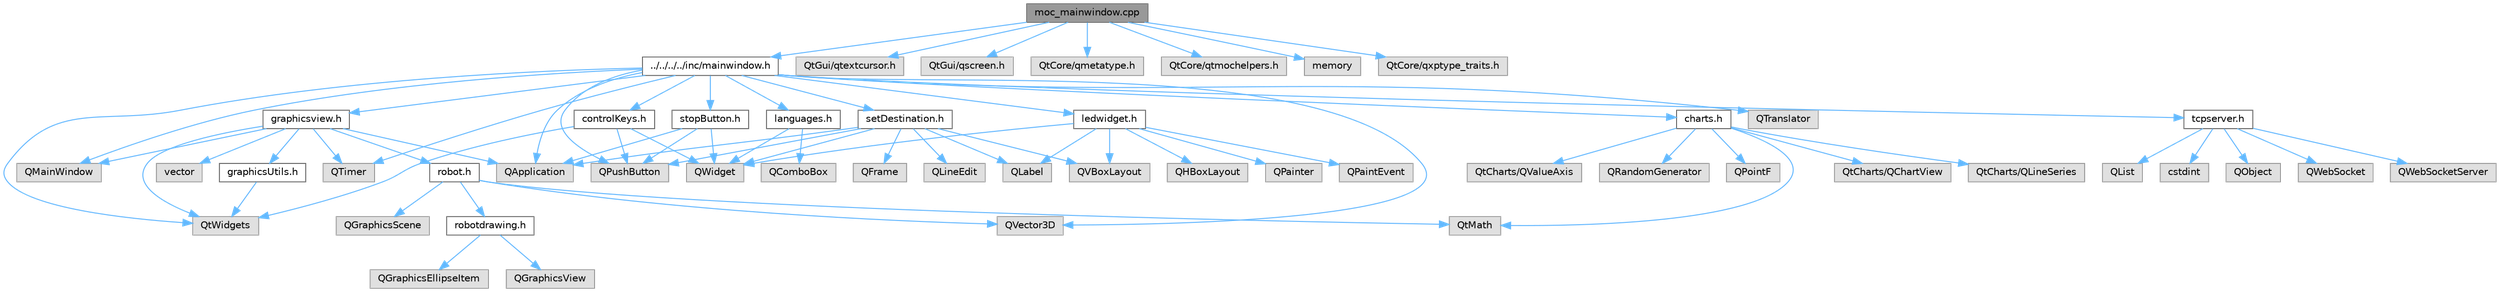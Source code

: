 digraph "moc_mainwindow.cpp"
{
 // LATEX_PDF_SIZE
  bgcolor="transparent";
  edge [fontname=Helvetica,fontsize=10,labelfontname=Helvetica,labelfontsize=10];
  node [fontname=Helvetica,fontsize=10,shape=box,height=0.2,width=0.4];
  Node1 [id="Node000001",label="moc_mainwindow.cpp",height=0.2,width=0.4,color="gray40", fillcolor="grey60", style="filled", fontcolor="black",tooltip=" "];
  Node1 -> Node2 [id="edge1_Node000001_Node000002",color="steelblue1",style="solid",tooltip=" "];
  Node2 [id="Node000002",label="../../../../inc/mainwindow.h",height=0.2,width=0.4,color="grey40", fillcolor="white", style="filled",URL="$mainwindow_8h.html",tooltip="Main window class - backbone of the application."];
  Node2 -> Node3 [id="edge2_Node000002_Node000003",color="steelblue1",style="solid",tooltip=" "];
  Node3 [id="Node000003",label="QtWidgets",height=0.2,width=0.4,color="grey60", fillcolor="#E0E0E0", style="filled",tooltip=" "];
  Node2 -> Node4 [id="edge3_Node000002_Node000004",color="steelblue1",style="solid",tooltip=" "];
  Node4 [id="Node000004",label="QMainWindow",height=0.2,width=0.4,color="grey60", fillcolor="#E0E0E0", style="filled",tooltip=" "];
  Node2 -> Node5 [id="edge4_Node000002_Node000005",color="steelblue1",style="solid",tooltip=" "];
  Node5 [id="Node000005",label="QApplication",height=0.2,width=0.4,color="grey60", fillcolor="#E0E0E0", style="filled",tooltip=" "];
  Node2 -> Node6 [id="edge5_Node000002_Node000006",color="steelblue1",style="solid",tooltip=" "];
  Node6 [id="Node000006",label="QTranslator",height=0.2,width=0.4,color="grey60", fillcolor="#E0E0E0", style="filled",tooltip=" "];
  Node2 -> Node7 [id="edge6_Node000002_Node000007",color="steelblue1",style="solid",tooltip=" "];
  Node7 [id="Node000007",label="QPushButton",height=0.2,width=0.4,color="grey60", fillcolor="#E0E0E0", style="filled",tooltip=" "];
  Node2 -> Node8 [id="edge7_Node000002_Node000008",color="steelblue1",style="solid",tooltip=" "];
  Node8 [id="Node000008",label="QVector3D",height=0.2,width=0.4,color="grey60", fillcolor="#E0E0E0", style="filled",tooltip=" "];
  Node2 -> Node9 [id="edge8_Node000002_Node000009",color="steelblue1",style="solid",tooltip=" "];
  Node9 [id="Node000009",label="QTimer",height=0.2,width=0.4,color="grey60", fillcolor="#E0E0E0", style="filled",tooltip=" "];
  Node2 -> Node10 [id="edge9_Node000002_Node000010",color="steelblue1",style="solid",tooltip=" "];
  Node10 [id="Node000010",label="tcpserver.h",height=0.2,width=0.4,color="grey40", fillcolor="white", style="filled",URL="$tcpserver_8h.html",tooltip="Main WebSocket server for robot communication."];
  Node10 -> Node11 [id="edge10_Node000010_Node000011",color="steelblue1",style="solid",tooltip=" "];
  Node11 [id="Node000011",label="QObject",height=0.2,width=0.4,color="grey60", fillcolor="#E0E0E0", style="filled",tooltip=" "];
  Node10 -> Node12 [id="edge11_Node000010_Node000012",color="steelblue1",style="solid",tooltip=" "];
  Node12 [id="Node000012",label="QWebSocket",height=0.2,width=0.4,color="grey60", fillcolor="#E0E0E0", style="filled",tooltip=" "];
  Node10 -> Node13 [id="edge12_Node000010_Node000013",color="steelblue1",style="solid",tooltip=" "];
  Node13 [id="Node000013",label="QWebSocketServer",height=0.2,width=0.4,color="grey60", fillcolor="#E0E0E0", style="filled",tooltip=" "];
  Node10 -> Node14 [id="edge13_Node000010_Node000014",color="steelblue1",style="solid",tooltip=" "];
  Node14 [id="Node000014",label="QList",height=0.2,width=0.4,color="grey60", fillcolor="#E0E0E0", style="filled",tooltip=" "];
  Node10 -> Node15 [id="edge14_Node000010_Node000015",color="steelblue1",style="solid",tooltip=" "];
  Node15 [id="Node000015",label="cstdint",height=0.2,width=0.4,color="grey60", fillcolor="#E0E0E0", style="filled",tooltip=" "];
  Node2 -> Node16 [id="edge15_Node000002_Node000016",color="steelblue1",style="solid",tooltip=" "];
  Node16 [id="Node000016",label="graphicsview.h",height=0.2,width=0.4,color="grey40", fillcolor="white", style="filled",URL="$graphicsview_8h.html",tooltip="GraphicsView class."];
  Node16 -> Node3 [id="edge16_Node000016_Node000003",color="steelblue1",style="solid",tooltip=" "];
  Node16 -> Node4 [id="edge17_Node000016_Node000004",color="steelblue1",style="solid",tooltip=" "];
  Node16 -> Node5 [id="edge18_Node000016_Node000005",color="steelblue1",style="solid",tooltip=" "];
  Node16 -> Node9 [id="edge19_Node000016_Node000009",color="steelblue1",style="solid",tooltip=" "];
  Node16 -> Node17 [id="edge20_Node000016_Node000017",color="steelblue1",style="solid",tooltip=" "];
  Node17 [id="Node000017",label="vector",height=0.2,width=0.4,color="grey60", fillcolor="#E0E0E0", style="filled",tooltip=" "];
  Node16 -> Node18 [id="edge21_Node000016_Node000018",color="steelblue1",style="solid",tooltip=" "];
  Node18 [id="Node000018",label="robot.h",height=0.2,width=0.4,color="grey40", fillcolor="white", style="filled",URL="$robot_8h.html",tooltip="Main robot class for representing and managing the robot's state and position."];
  Node18 -> Node8 [id="edge22_Node000018_Node000008",color="steelblue1",style="solid",tooltip=" "];
  Node18 -> Node19 [id="edge23_Node000018_Node000019",color="steelblue1",style="solid",tooltip=" "];
  Node19 [id="Node000019",label="QGraphicsScene",height=0.2,width=0.4,color="grey60", fillcolor="#E0E0E0", style="filled",tooltip=" "];
  Node18 -> Node20 [id="edge24_Node000018_Node000020",color="steelblue1",style="solid",tooltip=" "];
  Node20 [id="Node000020",label="QtMath",height=0.2,width=0.4,color="grey60", fillcolor="#E0E0E0", style="filled",tooltip=" "];
  Node18 -> Node21 [id="edge25_Node000018_Node000021",color="steelblue1",style="solid",tooltip=" "];
  Node21 [id="Node000021",label="robotdrawing.h",height=0.2,width=0.4,color="grey40", fillcolor="white", style="filled",URL="$robotdrawing_8h.html",tooltip="Creates robot's graphical representation."];
  Node21 -> Node22 [id="edge26_Node000021_Node000022",color="steelblue1",style="solid",tooltip=" "];
  Node22 [id="Node000022",label="QGraphicsEllipseItem",height=0.2,width=0.4,color="grey60", fillcolor="#E0E0E0", style="filled",tooltip=" "];
  Node21 -> Node23 [id="edge27_Node000021_Node000023",color="steelblue1",style="solid",tooltip=" "];
  Node23 [id="Node000023",label="QGraphicsView",height=0.2,width=0.4,color="grey60", fillcolor="#E0E0E0", style="filled",tooltip=" "];
  Node16 -> Node24 [id="edge28_Node000016_Node000024",color="steelblue1",style="solid",tooltip=" "];
  Node24 [id="Node000024",label="graphicsUtils.h",height=0.2,width=0.4,color="grey40", fillcolor="white", style="filled",URL="$graphics_utils_8h.html",tooltip="This file contains the declarations for graphical items used in the graphics view."];
  Node24 -> Node3 [id="edge29_Node000024_Node000003",color="steelblue1",style="solid",tooltip=" "];
  Node2 -> Node25 [id="edge30_Node000002_Node000025",color="steelblue1",style="solid",tooltip=" "];
  Node25 [id="Node000025",label="controlKeys.h",height=0.2,width=0.4,color="grey40", fillcolor="white", style="filled",URL="$control_keys_8h.html",tooltip="ControlKeys class for handling directional control inputs."];
  Node25 -> Node26 [id="edge31_Node000025_Node000026",color="steelblue1",style="solid",tooltip=" "];
  Node26 [id="Node000026",label="QWidget",height=0.2,width=0.4,color="grey60", fillcolor="#E0E0E0", style="filled",tooltip=" "];
  Node25 -> Node3 [id="edge32_Node000025_Node000003",color="steelblue1",style="solid",tooltip=" "];
  Node25 -> Node7 [id="edge33_Node000025_Node000007",color="steelblue1",style="solid",tooltip=" "];
  Node2 -> Node27 [id="edge34_Node000002_Node000027",color="steelblue1",style="solid",tooltip=" "];
  Node27 [id="Node000027",label="stopButton.h",height=0.2,width=0.4,color="grey40", fillcolor="white", style="filled",URL="$stop_button_8h.html",tooltip="Declaration of the StopButton class which creates a stop button widget."];
  Node27 -> Node5 [id="edge35_Node000027_Node000005",color="steelblue1",style="solid",tooltip=" "];
  Node27 -> Node26 [id="edge36_Node000027_Node000026",color="steelblue1",style="solid",tooltip=" "];
  Node27 -> Node7 [id="edge37_Node000027_Node000007",color="steelblue1",style="solid",tooltip=" "];
  Node2 -> Node28 [id="edge38_Node000002_Node000028",color="steelblue1",style="solid",tooltip=" "];
  Node28 [id="Node000028",label="languages.h",height=0.2,width=0.4,color="grey40", fillcolor="white", style="filled",URL="$languages_8h.html",tooltip="Handles languages through a QComboBox."];
  Node28 -> Node29 [id="edge39_Node000028_Node000029",color="steelblue1",style="solid",tooltip=" "];
  Node29 [id="Node000029",label="QComboBox",height=0.2,width=0.4,color="grey60", fillcolor="#E0E0E0", style="filled",tooltip=" "];
  Node28 -> Node26 [id="edge40_Node000028_Node000026",color="steelblue1",style="solid",tooltip=" "];
  Node2 -> Node30 [id="edge41_Node000002_Node000030",color="steelblue1",style="solid",tooltip=" "];
  Node30 [id="Node000030",label="setDestination.h",height=0.2,width=0.4,color="grey40", fillcolor="white", style="filled",URL="$set_destination_8h.html",tooltip="Declaration of the setDestination class for setting a destination point."];
  Node30 -> Node5 [id="edge42_Node000030_Node000005",color="steelblue1",style="solid",tooltip=" "];
  Node30 -> Node26 [id="edge43_Node000030_Node000026",color="steelblue1",style="solid",tooltip=" "];
  Node30 -> Node31 [id="edge44_Node000030_Node000031",color="steelblue1",style="solid",tooltip=" "];
  Node31 [id="Node000031",label="QLineEdit",height=0.2,width=0.4,color="grey60", fillcolor="#E0E0E0", style="filled",tooltip=" "];
  Node30 -> Node32 [id="edge45_Node000030_Node000032",color="steelblue1",style="solid",tooltip=" "];
  Node32 [id="Node000032",label="QLabel",height=0.2,width=0.4,color="grey60", fillcolor="#E0E0E0", style="filled",tooltip=" "];
  Node30 -> Node7 [id="edge46_Node000030_Node000007",color="steelblue1",style="solid",tooltip=" "];
  Node30 -> Node33 [id="edge47_Node000030_Node000033",color="steelblue1",style="solid",tooltip=" "];
  Node33 [id="Node000033",label="QVBoxLayout",height=0.2,width=0.4,color="grey60", fillcolor="#E0E0E0", style="filled",tooltip=" "];
  Node30 -> Node34 [id="edge48_Node000030_Node000034",color="steelblue1",style="solid",tooltip=" "];
  Node34 [id="Node000034",label="QFrame",height=0.2,width=0.4,color="grey60", fillcolor="#E0E0E0", style="filled",tooltip=" "];
  Node2 -> Node35 [id="edge49_Node000002_Node000035",color="steelblue1",style="solid",tooltip=" "];
  Node35 [id="Node000035",label="ledwidget.h",height=0.2,width=0.4,color="grey40", fillcolor="white", style="filled",URL="$ledwidget_8h.html",tooltip="LED status display widget."];
  Node35 -> Node26 [id="edge50_Node000035_Node000026",color="steelblue1",style="solid",tooltip=" "];
  Node35 -> Node32 [id="edge51_Node000035_Node000032",color="steelblue1",style="solid",tooltip=" "];
  Node35 -> Node33 [id="edge52_Node000035_Node000033",color="steelblue1",style="solid",tooltip=" "];
  Node35 -> Node36 [id="edge53_Node000035_Node000036",color="steelblue1",style="solid",tooltip=" "];
  Node36 [id="Node000036",label="QHBoxLayout",height=0.2,width=0.4,color="grey60", fillcolor="#E0E0E0", style="filled",tooltip=" "];
  Node35 -> Node37 [id="edge54_Node000035_Node000037",color="steelblue1",style="solid",tooltip=" "];
  Node37 [id="Node000037",label="QPainter",height=0.2,width=0.4,color="grey60", fillcolor="#E0E0E0", style="filled",tooltip=" "];
  Node35 -> Node38 [id="edge55_Node000035_Node000038",color="steelblue1",style="solid",tooltip=" "];
  Node38 [id="Node000038",label="QPaintEvent",height=0.2,width=0.4,color="grey60", fillcolor="#E0E0E0", style="filled",tooltip=" "];
  Node2 -> Node39 [id="edge56_Node000002_Node000039",color="steelblue1",style="solid",tooltip=" "];
  Node39 [id="Node000039",label="charts.h",height=0.2,width=0.4,color="grey40", fillcolor="white", style="filled",URL="$charts_8h.html",tooltip="File handling charts that show data from sensors."];
  Node39 -> Node40 [id="edge57_Node000039_Node000040",color="steelblue1",style="solid",tooltip=" "];
  Node40 [id="Node000040",label="QtCharts/QChartView",height=0.2,width=0.4,color="grey60", fillcolor="#E0E0E0", style="filled",tooltip=" "];
  Node39 -> Node41 [id="edge58_Node000039_Node000041",color="steelblue1",style="solid",tooltip=" "];
  Node41 [id="Node000041",label="QtCharts/QLineSeries",height=0.2,width=0.4,color="grey60", fillcolor="#E0E0E0", style="filled",tooltip=" "];
  Node39 -> Node42 [id="edge59_Node000039_Node000042",color="steelblue1",style="solid",tooltip=" "];
  Node42 [id="Node000042",label="QtCharts/QValueAxis",height=0.2,width=0.4,color="grey60", fillcolor="#E0E0E0", style="filled",tooltip=" "];
  Node39 -> Node43 [id="edge60_Node000039_Node000043",color="steelblue1",style="solid",tooltip=" "];
  Node43 [id="Node000043",label="QRandomGenerator",height=0.2,width=0.4,color="grey60", fillcolor="#E0E0E0", style="filled",tooltip=" "];
  Node39 -> Node44 [id="edge61_Node000039_Node000044",color="steelblue1",style="solid",tooltip=" "];
  Node44 [id="Node000044",label="QPointF",height=0.2,width=0.4,color="grey60", fillcolor="#E0E0E0", style="filled",tooltip=" "];
  Node39 -> Node20 [id="edge62_Node000039_Node000020",color="steelblue1",style="solid",tooltip=" "];
  Node1 -> Node45 [id="edge63_Node000001_Node000045",color="steelblue1",style="solid",tooltip=" "];
  Node45 [id="Node000045",label="QtGui/qtextcursor.h",height=0.2,width=0.4,color="grey60", fillcolor="#E0E0E0", style="filled",tooltip=" "];
  Node1 -> Node46 [id="edge64_Node000001_Node000046",color="steelblue1",style="solid",tooltip=" "];
  Node46 [id="Node000046",label="QtGui/qscreen.h",height=0.2,width=0.4,color="grey60", fillcolor="#E0E0E0", style="filled",tooltip=" "];
  Node1 -> Node47 [id="edge65_Node000001_Node000047",color="steelblue1",style="solid",tooltip=" "];
  Node47 [id="Node000047",label="QtCore/qmetatype.h",height=0.2,width=0.4,color="grey60", fillcolor="#E0E0E0", style="filled",tooltip=" "];
  Node1 -> Node48 [id="edge66_Node000001_Node000048",color="steelblue1",style="solid",tooltip=" "];
  Node48 [id="Node000048",label="QtCore/qtmochelpers.h",height=0.2,width=0.4,color="grey60", fillcolor="#E0E0E0", style="filled",tooltip=" "];
  Node1 -> Node49 [id="edge67_Node000001_Node000049",color="steelblue1",style="solid",tooltip=" "];
  Node49 [id="Node000049",label="memory",height=0.2,width=0.4,color="grey60", fillcolor="#E0E0E0", style="filled",tooltip=" "];
  Node1 -> Node50 [id="edge68_Node000001_Node000050",color="steelblue1",style="solid",tooltip=" "];
  Node50 [id="Node000050",label="QtCore/qxptype_traits.h",height=0.2,width=0.4,color="grey60", fillcolor="#E0E0E0", style="filled",tooltip=" "];
}
